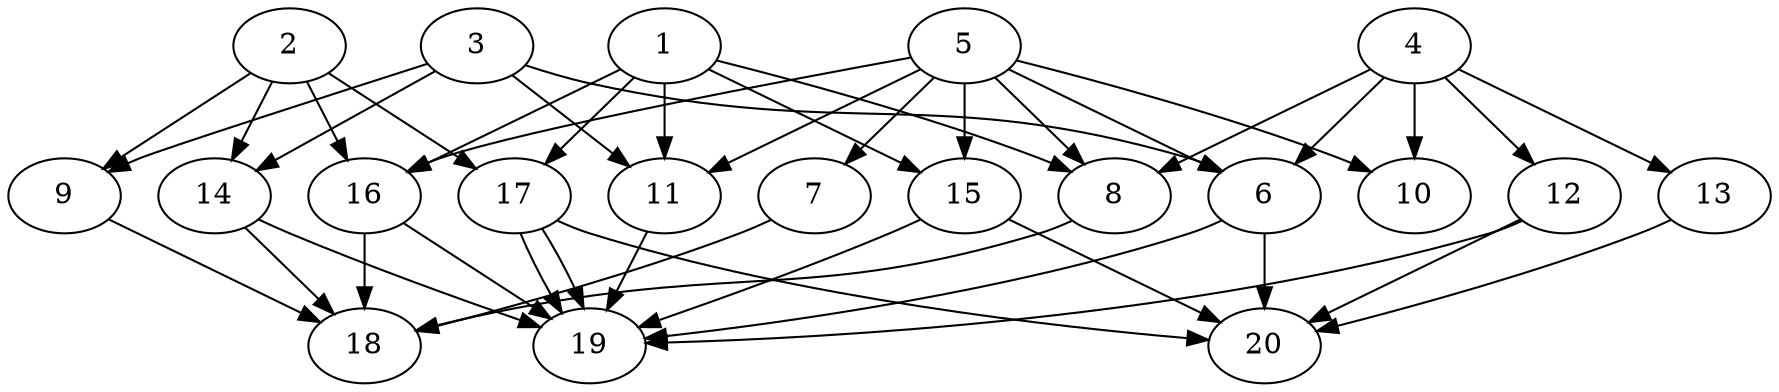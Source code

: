 // DAG automatically generated by daggen at Wed Jul 24 21:21:54 2019
// ./daggen --dot -n 20 --ccr 0.5 --fat 0.8 --regular 0.5 --density 0.6 --mindata 5242880 --maxdata 52428800 
digraph G {
  1 [size="38291456", alpha="0.17", expect_size="19145728"] 
  1 -> 8 [size ="19145728"]
  1 -> 11 [size ="19145728"]
  1 -> 15 [size ="19145728"]
  1 -> 16 [size ="19145728"]
  1 -> 17 [size ="19145728"]
  2 [size="66289664", alpha="0.05", expect_size="33144832"] 
  2 -> 9 [size ="33144832"]
  2 -> 14 [size ="33144832"]
  2 -> 16 [size ="33144832"]
  2 -> 17 [size ="33144832"]
  3 [size="92391424", alpha="0.13", expect_size="46195712"] 
  3 -> 6 [size ="46195712"]
  3 -> 9 [size ="46195712"]
  3 -> 11 [size ="46195712"]
  3 -> 14 [size ="46195712"]
  4 [size="47562752", alpha="0.11", expect_size="23781376"] 
  4 -> 6 [size ="23781376"]
  4 -> 8 [size ="23781376"]
  4 -> 10 [size ="23781376"]
  4 -> 12 [size ="23781376"]
  4 -> 13 [size ="23781376"]
  5 [size="65511424", alpha="0.17", expect_size="32755712"] 
  5 -> 6 [size ="32755712"]
  5 -> 7 [size ="32755712"]
  5 -> 8 [size ="32755712"]
  5 -> 10 [size ="32755712"]
  5 -> 11 [size ="32755712"]
  5 -> 15 [size ="32755712"]
  5 -> 16 [size ="32755712"]
  6 [size="16021504", alpha="0.19", expect_size="8010752"] 
  6 -> 19 [size ="8010752"]
  6 -> 20 [size ="8010752"]
  7 [size="19808256", alpha="0.11", expect_size="9904128"] 
  7 -> 18 [size ="9904128"]
  8 [size="39514112", alpha="0.18", expect_size="19757056"] 
  8 -> 18 [size ="19757056"]
  9 [size="55977984", alpha="0.12", expect_size="27988992"] 
  9 -> 18 [size ="27988992"]
  10 [size="45977600", alpha="0.07", expect_size="22988800"] 
  11 [size="11266048", alpha="0.19", expect_size="5633024"] 
  11 -> 19 [size ="5633024"]
  12 [size="89559040", alpha="0.04", expect_size="44779520"] 
  12 -> 19 [size ="44779520"]
  12 -> 20 [size ="44779520"]
  13 [size="19480576", alpha="0.07", expect_size="9740288"] 
  13 -> 20 [size ="9740288"]
  14 [size="79003648", alpha="0.15", expect_size="39501824"] 
  14 -> 18 [size ="39501824"]
  14 -> 19 [size ="39501824"]
  15 [size="37408768", alpha="0.19", expect_size="18704384"] 
  15 -> 19 [size ="18704384"]
  15 -> 20 [size ="18704384"]
  16 [size="24356864", alpha="0.09", expect_size="12178432"] 
  16 -> 18 [size ="12178432"]
  16 -> 19 [size ="12178432"]
  17 [size="19939328", alpha="0.10", expect_size="9969664"] 
  17 -> 19 [size ="9969664"]
  17 -> 19 [size ="9969664"]
  17 -> 20 [size ="9969664"]
  18 [size="72859648", alpha="0.14", expect_size="36429824"] 
  19 [size="64720896", alpha="0.07", expect_size="32360448"] 
  20 [size="24737792", alpha="0.01", expect_size="12368896"] 
}
